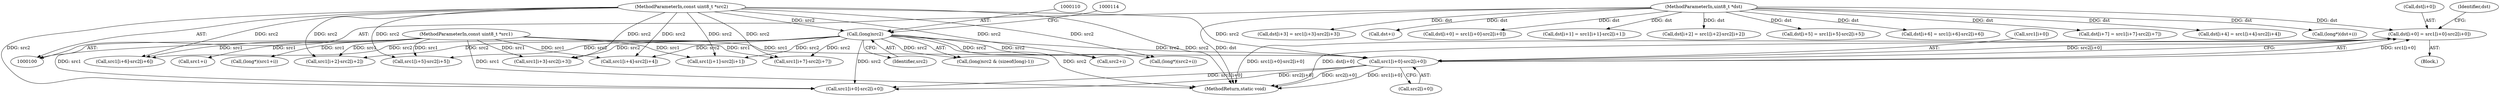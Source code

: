 digraph "0_FFmpeg_454a11a1c9c686c78aa97954306fb63453299760_0@array" {
"1000130" [label="(Call,dst[i+0] = src1[i+0]-src2[i+0])"];
"1000136" [label="(Call,src1[i+0]-src2[i+0])"];
"1000102" [label="(MethodParameterIn,const uint8_t *src1)"];
"1000109" [label="(Call,(long)src2)"];
"1000103" [label="(MethodParameterIn,const uint8_t *src2)"];
"1000101" [label="(MethodParameterIn,uint8_t *dst)"];
"1000131" [label="(Call,dst[i+0])"];
"1000137" [label="(Call,src1[i+0])"];
"1000103" [label="(MethodParameterIn,const uint8_t *src2)"];
"1000221" [label="(Call,src1[i+5]-src2[i+5])"];
"1000111" [label="(Identifier,src2)"];
"1000102" [label="(MethodParameterIn,const uint8_t *src1)"];
"1000153" [label="(Call,src1[i+1]-src2[i+1])"];
"1000198" [label="(Call,dst[i+4] = src1[i+4]-src2[i+4])"];
"1000101" [label="(MethodParameterIn,uint8_t *dst)"];
"1000302" [label="(Call,(long*)(dst+i))"];
"1000130" [label="(Call,dst[i+0] = src1[i+0]-src2[i+0])"];
"1000136" [label="(Call,src1[i+0]-src2[i+0])"];
"1000255" [label="(Call,src1[i+7]-src2[i+7])"];
"1000181" [label="(Call,dst[i+3] = src1[i+3]-src2[i+3])"];
"1000187" [label="(Call,src1[i+3]-src2[i+3])"];
"1000345" [label="(MethodReturn,static void)"];
"1000109" [label="(Call,(long)src2)"];
"1000304" [label="(Call,dst+i)"];
"1000328" [label="(Call,dst[i+0] = src1[i+0]-src2[i+0])"];
"1000147" [label="(Call,dst[i+1] = src1[i+1]-src2[i+1])"];
"1000238" [label="(Call,src1[i+6]-src2[i+6])"];
"1000170" [label="(Call,src1[i+2]-src2[i+2])"];
"1000334" [label="(Call,src1[i+0]-src2[i+0])"];
"1000164" [label="(Call,dst[i+2] = src1[i+2]-src2[i+2])"];
"1000149" [label="(Identifier,dst)"];
"1000215" [label="(Call,dst[i+5] = src1[i+5]-src2[i+5])"];
"1000297" [label="(Call,src2+i)"];
"1000286" [label="(Call,(long*)(src1+i))"];
"1000232" [label="(Call,dst[i+6] = src1[i+6]-src2[i+6])"];
"1000142" [label="(Call,src2[i+0])"];
"1000108" [label="(Call,(long)src2 & (sizeof(long)-1))"];
"1000295" [label="(Call,(long*)(src2+i))"];
"1000129" [label="(Block,)"];
"1000204" [label="(Call,src1[i+4]-src2[i+4])"];
"1000249" [label="(Call,dst[i+7] = src1[i+7]-src2[i+7])"];
"1000288" [label="(Call,src1+i)"];
"1000130" -> "1000129"  [label="AST: "];
"1000130" -> "1000136"  [label="CFG: "];
"1000131" -> "1000130"  [label="AST: "];
"1000136" -> "1000130"  [label="AST: "];
"1000149" -> "1000130"  [label="CFG: "];
"1000130" -> "1000345"  [label="DDG: src1[i+0]-src2[i+0]"];
"1000130" -> "1000345"  [label="DDG: dst[i+0]"];
"1000136" -> "1000130"  [label="DDG: src1[i+0]"];
"1000136" -> "1000130"  [label="DDG: src2[i+0]"];
"1000101" -> "1000130"  [label="DDG: dst"];
"1000136" -> "1000142"  [label="CFG: "];
"1000137" -> "1000136"  [label="AST: "];
"1000142" -> "1000136"  [label="AST: "];
"1000136" -> "1000345"  [label="DDG: src2[i+0]"];
"1000136" -> "1000345"  [label="DDG: src1[i+0]"];
"1000102" -> "1000136"  [label="DDG: src1"];
"1000109" -> "1000136"  [label="DDG: src2"];
"1000103" -> "1000136"  [label="DDG: src2"];
"1000136" -> "1000334"  [label="DDG: src1[i+0]"];
"1000136" -> "1000334"  [label="DDG: src2[i+0]"];
"1000102" -> "1000100"  [label="AST: "];
"1000102" -> "1000345"  [label="DDG: src1"];
"1000102" -> "1000153"  [label="DDG: src1"];
"1000102" -> "1000170"  [label="DDG: src1"];
"1000102" -> "1000187"  [label="DDG: src1"];
"1000102" -> "1000204"  [label="DDG: src1"];
"1000102" -> "1000221"  [label="DDG: src1"];
"1000102" -> "1000238"  [label="DDG: src1"];
"1000102" -> "1000255"  [label="DDG: src1"];
"1000102" -> "1000286"  [label="DDG: src1"];
"1000102" -> "1000288"  [label="DDG: src1"];
"1000102" -> "1000334"  [label="DDG: src1"];
"1000109" -> "1000108"  [label="AST: "];
"1000109" -> "1000111"  [label="CFG: "];
"1000110" -> "1000109"  [label="AST: "];
"1000111" -> "1000109"  [label="AST: "];
"1000114" -> "1000109"  [label="CFG: "];
"1000109" -> "1000345"  [label="DDG: src2"];
"1000109" -> "1000108"  [label="DDG: src2"];
"1000103" -> "1000109"  [label="DDG: src2"];
"1000109" -> "1000153"  [label="DDG: src2"];
"1000109" -> "1000170"  [label="DDG: src2"];
"1000109" -> "1000187"  [label="DDG: src2"];
"1000109" -> "1000204"  [label="DDG: src2"];
"1000109" -> "1000221"  [label="DDG: src2"];
"1000109" -> "1000238"  [label="DDG: src2"];
"1000109" -> "1000255"  [label="DDG: src2"];
"1000109" -> "1000295"  [label="DDG: src2"];
"1000109" -> "1000297"  [label="DDG: src2"];
"1000109" -> "1000334"  [label="DDG: src2"];
"1000103" -> "1000100"  [label="AST: "];
"1000103" -> "1000345"  [label="DDG: src2"];
"1000103" -> "1000153"  [label="DDG: src2"];
"1000103" -> "1000170"  [label="DDG: src2"];
"1000103" -> "1000187"  [label="DDG: src2"];
"1000103" -> "1000204"  [label="DDG: src2"];
"1000103" -> "1000221"  [label="DDG: src2"];
"1000103" -> "1000238"  [label="DDG: src2"];
"1000103" -> "1000255"  [label="DDG: src2"];
"1000103" -> "1000295"  [label="DDG: src2"];
"1000103" -> "1000297"  [label="DDG: src2"];
"1000103" -> "1000334"  [label="DDG: src2"];
"1000101" -> "1000100"  [label="AST: "];
"1000101" -> "1000345"  [label="DDG: dst"];
"1000101" -> "1000147"  [label="DDG: dst"];
"1000101" -> "1000164"  [label="DDG: dst"];
"1000101" -> "1000181"  [label="DDG: dst"];
"1000101" -> "1000198"  [label="DDG: dst"];
"1000101" -> "1000215"  [label="DDG: dst"];
"1000101" -> "1000232"  [label="DDG: dst"];
"1000101" -> "1000249"  [label="DDG: dst"];
"1000101" -> "1000302"  [label="DDG: dst"];
"1000101" -> "1000304"  [label="DDG: dst"];
"1000101" -> "1000328"  [label="DDG: dst"];
}
